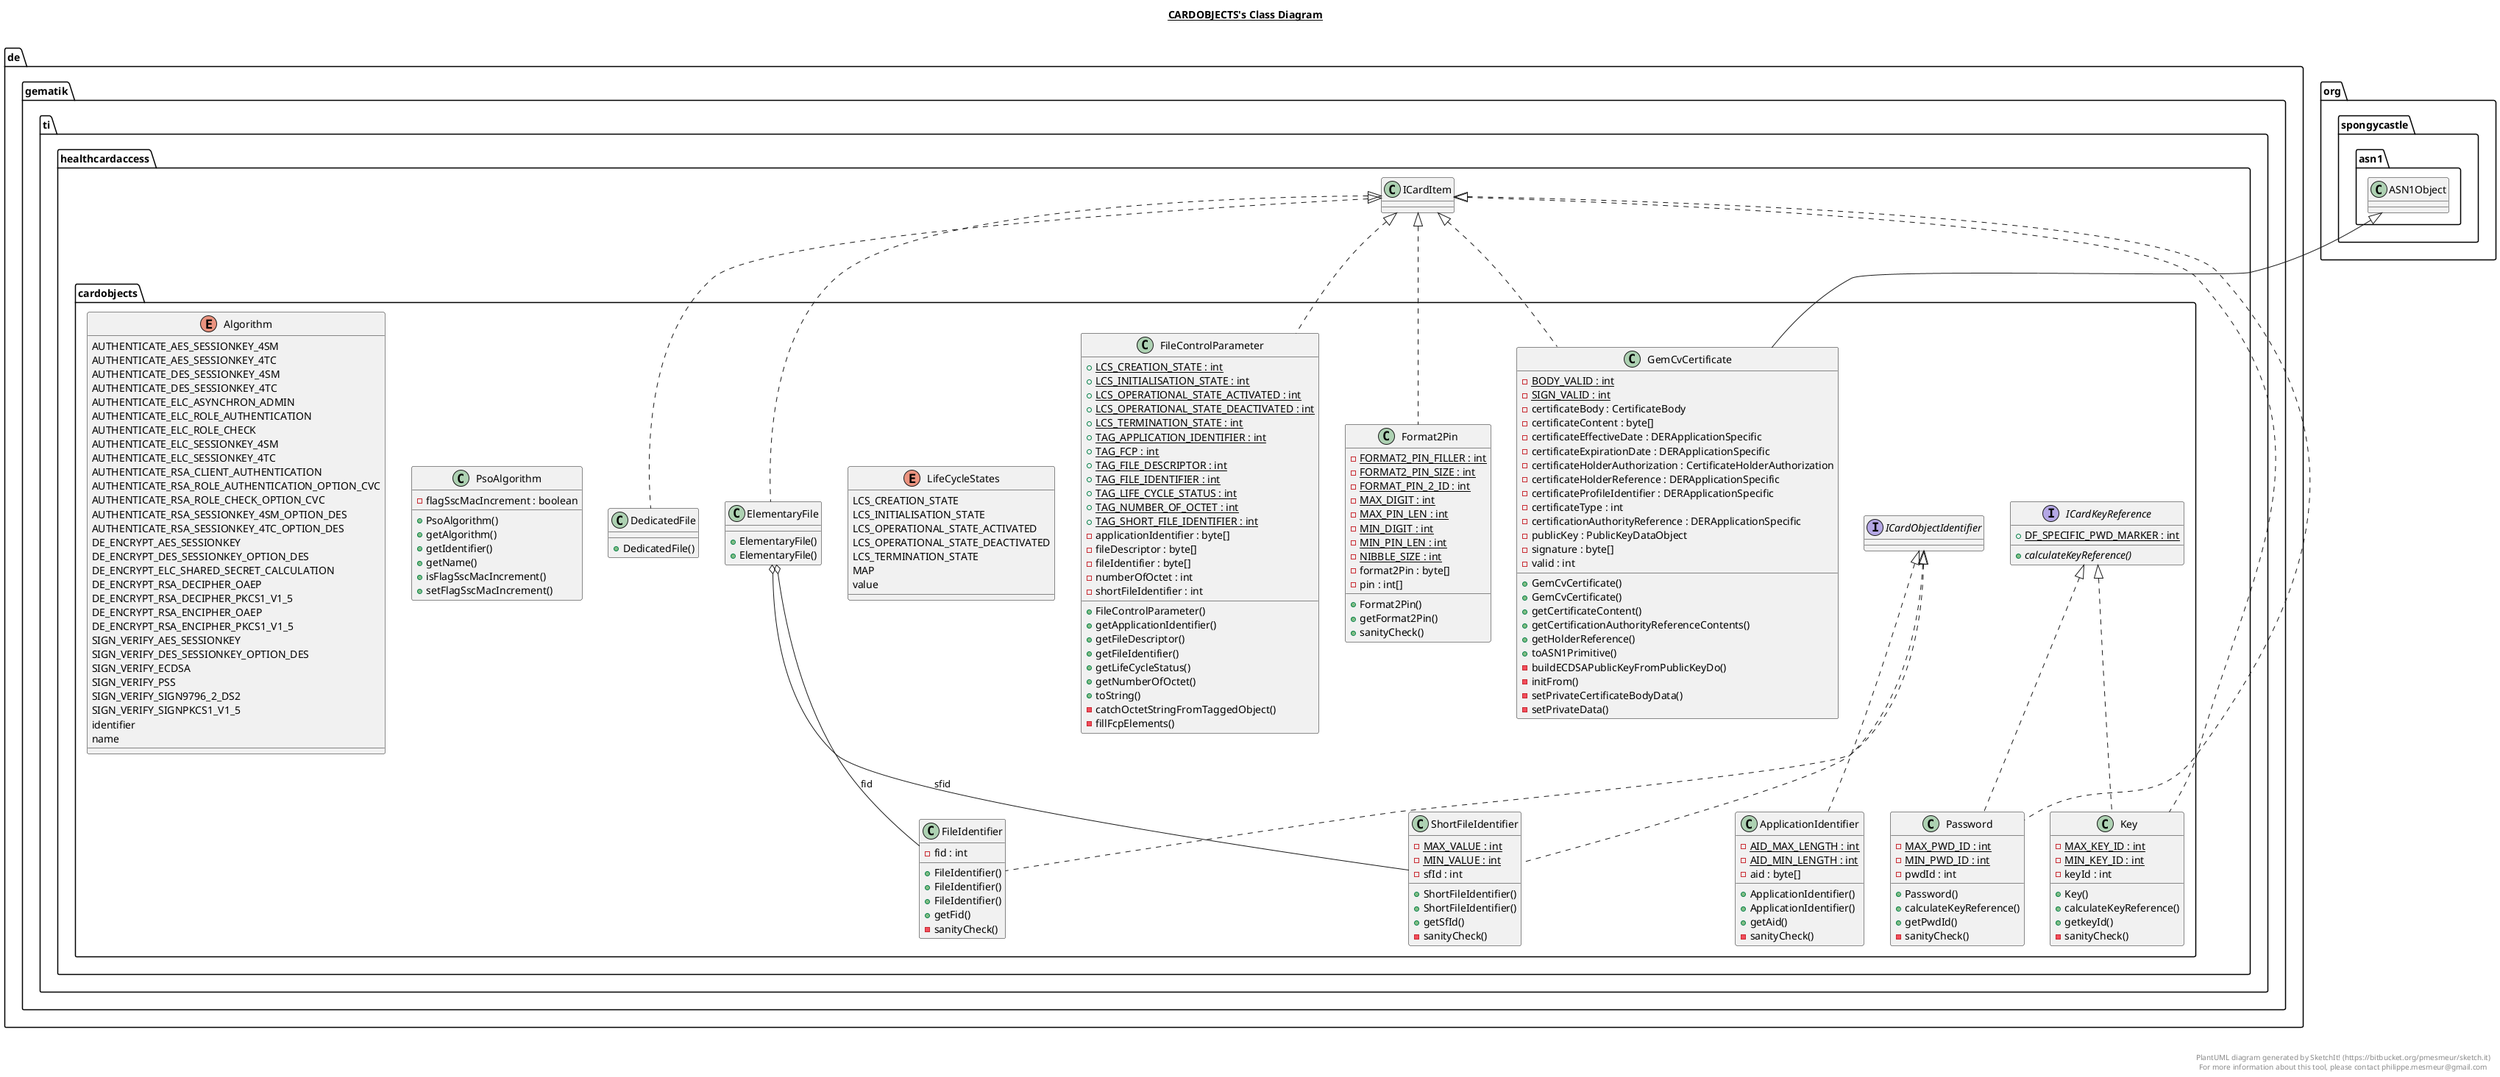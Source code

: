 @startuml

title __CARDOBJECTS's Class Diagram__\n

  namespace de.gematik.ti.healthcardaccess {
    namespace cardobjects {
      class de.gematik.ti.healthcardaccess.cardobjects.ApplicationIdentifier {
          {static} - AID_MAX_LENGTH : int
          {static} - AID_MIN_LENGTH : int
          - aid : byte[]
          + ApplicationIdentifier()
          + ApplicationIdentifier()
          + getAid()
          - sanityCheck()
      }
    }
  }
  

  namespace de.gematik.ti.healthcardaccess {
    namespace cardobjects {
      class de.gematik.ti.healthcardaccess.cardobjects.DedicatedFile {
          + DedicatedFile()
      }
    }
  }
  

  namespace de.gematik.ti.healthcardaccess {
    namespace cardobjects {
      class de.gematik.ti.healthcardaccess.cardobjects.ElementaryFile {
          + ElementaryFile()
          + ElementaryFile()
      }
    }
  }
  

  namespace de.gematik.ti.healthcardaccess {
    namespace cardobjects {
      class de.gematik.ti.healthcardaccess.cardobjects.FileControlParameter {
          {static} + LCS_CREATION_STATE : int
          {static} + LCS_INITIALISATION_STATE : int
          {static} + LCS_OPERATIONAL_STATE_ACTIVATED : int
          {static} + LCS_OPERATIONAL_STATE_DEACTIVATED : int
          {static} + LCS_TERMINATION_STATE : int
          {static} + TAG_APPLICATION_IDENTIFIER : int
          {static} + TAG_FCP : int
          {static} + TAG_FILE_DESCRIPTOR : int
          {static} + TAG_FILE_IDENTIFIER : int
          {static} + TAG_LIFE_CYCLE_STATUS : int
          {static} + TAG_NUMBER_OF_OCTET : int
          {static} + TAG_SHORT_FILE_IDENTIFIER : int
          - applicationIdentifier : byte[]
          - fileDescriptor : byte[]
          - fileIdentifier : byte[]
          - numberOfOctet : int
          - shortFileIdentifier : int
          + FileControlParameter()
          + getApplicationIdentifier()
          + getFileDescriptor()
          + getFileIdentifier()
          + getLifeCycleStatus()
          + getNumberOfOctet()
          + toString()
          - catchOctetStringFromTaggedObject()
          - fillFcpElements()
      }
    }
  }
  

  namespace de.gematik.ti.healthcardaccess {
    namespace cardobjects {
      enum LifeCycleStates {
        LCS_CREATION_STATE
        LCS_INITIALISATION_STATE
        LCS_OPERATIONAL_STATE_ACTIVATED
        LCS_OPERATIONAL_STATE_DEACTIVATED
        LCS_TERMINATION_STATE
        MAP
        value
      }
    }
  }
  

  namespace de.gematik.ti.healthcardaccess {
    namespace cardobjects {
      class de.gematik.ti.healthcardaccess.cardobjects.FileIdentifier {
          - fid : int
          + FileIdentifier()
          + FileIdentifier()
          + FileIdentifier()
          + getFid()
          - sanityCheck()
      }
    }
  }
  

  namespace de.gematik.ti.healthcardaccess {
    namespace cardobjects {
      class de.gematik.ti.healthcardaccess.cardobjects.Format2Pin {
          {static} - FORMAT2_PIN_FILLER : int
          {static} - FORMAT2_PIN_SIZE : int
          {static} - FORMAT_PIN_2_ID : int
          {static} - MAX_DIGIT : int
          {static} - MAX_PIN_LEN : int
          {static} - MIN_DIGIT : int
          {static} - MIN_PIN_LEN : int
          {static} - NIBBLE_SIZE : int
          - format2Pin : byte[]
          - pin : int[]
          + Format2Pin()
          + getFormat2Pin()
          + sanityCheck()
      }
    }
  }
  

  namespace de.gematik.ti.healthcardaccess {
    namespace cardobjects {
      class de.gematik.ti.healthcardaccess.cardobjects.GemCvCertificate {
          {static} - BODY_VALID : int
          {static} - SIGN_VALID : int
          - certificateBody : CertificateBody
          - certificateContent : byte[]
          - certificateEffectiveDate : DERApplicationSpecific
          - certificateExpirationDate : DERApplicationSpecific
          - certificateHolderAuthorization : CertificateHolderAuthorization
          - certificateHolderReference : DERApplicationSpecific
          - certificateProfileIdentifier : DERApplicationSpecific
          - certificateType : int
          - certificationAuthorityReference : DERApplicationSpecific
          - publicKey : PublicKeyDataObject
          - signature : byte[]
          - valid : int
          + GemCvCertificate()
          + GemCvCertificate()
          + getCertificateContent()
          + getCertificationAuthorityReferenceContents()
          + getHolderReference()
          + toASN1Primitive()
          - buildECDSAPublicKeyFromPublicKeyDo()
          - initFrom()
          - setPrivateCertificateBodyData()
          - setPrivateData()
      }
    }
  }
  

  namespace de.gematik.ti.healthcardaccess {
    namespace cardobjects {
      interface de.gematik.ti.healthcardaccess.cardobjects.ICardKeyReference {
          {static} + DF_SPECIFIC_PWD_MARKER : int
          {abstract} + calculateKeyReference()
      }
    }
  }
  

  namespace de.gematik.ti.healthcardaccess {
    namespace cardobjects {
      interface de.gematik.ti.healthcardaccess.cardobjects.ICardObjectIdentifier {
      }
    }
  }
  

  namespace de.gematik.ti.healthcardaccess {
    namespace cardobjects {
      class de.gematik.ti.healthcardaccess.cardobjects.Key {
          {static} - MAX_KEY_ID : int
          {static} - MIN_KEY_ID : int
          - keyId : int
          + Key()
          + calculateKeyReference()
          + getkeyId()
          - sanityCheck()
      }
    }
  }
  

  namespace de.gematik.ti.healthcardaccess {
    namespace cardobjects {
      class de.gematik.ti.healthcardaccess.cardobjects.Password {
          {static} - MAX_PWD_ID : int
          {static} - MIN_PWD_ID : int
          - pwdId : int
          + Password()
          + calculateKeyReference()
          + getPwdId()
          - sanityCheck()
      }
    }
  }
  

  namespace de.gematik.ti.healthcardaccess {
    namespace cardobjects {
      class de.gematik.ti.healthcardaccess.cardobjects.PsoAlgorithm {
          - flagSscMacIncrement : boolean
          + PsoAlgorithm()
          + getAlgorithm()
          + getIdentifier()
          + getName()
          + isFlagSscMacIncrement()
          + setFlagSscMacIncrement()
      }
    }
  }
  

  namespace de.gematik.ti.healthcardaccess {
    namespace cardobjects {
      enum Algorithm {
        AUTHENTICATE_AES_SESSIONKEY_4SM
        AUTHENTICATE_AES_SESSIONKEY_4TC
        AUTHENTICATE_DES_SESSIONKEY_4SM
        AUTHENTICATE_DES_SESSIONKEY_4TC
        AUTHENTICATE_ELC_ASYNCHRON_ADMIN
        AUTHENTICATE_ELC_ROLE_AUTHENTICATION
        AUTHENTICATE_ELC_ROLE_CHECK
        AUTHENTICATE_ELC_SESSIONKEY_4SM
        AUTHENTICATE_ELC_SESSIONKEY_4TC
        AUTHENTICATE_RSA_CLIENT_AUTHENTICATION
        AUTHENTICATE_RSA_ROLE_AUTHENTICATION_OPTION_CVC
        AUTHENTICATE_RSA_ROLE_CHECK_OPTION_CVC
        AUTHENTICATE_RSA_SESSIONKEY_4SM_OPTION_DES
        AUTHENTICATE_RSA_SESSIONKEY_4TC_OPTION_DES
        DE_ENCRYPT_AES_SESSIONKEY
        DE_ENCRYPT_DES_SESSIONKEY_OPTION_DES
        DE_ENCRYPT_ELC_SHARED_SECRET_CALCULATION
        DE_ENCRYPT_RSA_DECIPHER_OAEP
        DE_ENCRYPT_RSA_DECIPHER_PKCS1_V1_5
        DE_ENCRYPT_RSA_ENCIPHER_OAEP
        DE_ENCRYPT_RSA_ENCIPHER_PKCS1_V1_5
        SIGN_VERIFY_AES_SESSIONKEY
        SIGN_VERIFY_DES_SESSIONKEY_OPTION_DES
        SIGN_VERIFY_ECDSA
        SIGN_VERIFY_PSS
        SIGN_VERIFY_SIGN9796_2_DS2
        SIGN_VERIFY_SIGNPKCS1_V1_5
        identifier
        name
      }
    }
  }
  

  namespace de.gematik.ti.healthcardaccess {
    namespace cardobjects {
      class de.gematik.ti.healthcardaccess.cardobjects.ShortFileIdentifier {
          {static} - MAX_VALUE : int
          {static} - MIN_VALUE : int
          - sfId : int
          + ShortFileIdentifier()
          + ShortFileIdentifier()
          + getSfId()
          - sanityCheck()
      }
    }
  }
  

  de.gematik.ti.healthcardaccess.cardobjects.ApplicationIdentifier .up.|> de.gematik.ti.healthcardaccess.cardobjects.ICardObjectIdentifier
  de.gematik.ti.healthcardaccess.cardobjects.DedicatedFile .up.|> de.gematik.ti.healthcardaccess.ICardItem
  de.gematik.ti.healthcardaccess.cardobjects.ElementaryFile .up.|> de.gematik.ti.healthcardaccess.ICardItem
  de.gematik.ti.healthcardaccess.cardobjects.ElementaryFile o-- de.gematik.ti.healthcardaccess.cardobjects.FileIdentifier : fid
  de.gematik.ti.healthcardaccess.cardobjects.ElementaryFile o-- de.gematik.ti.healthcardaccess.cardobjects.ShortFileIdentifier : sfid
  de.gematik.ti.healthcardaccess.cardobjects.FileControlParameter .up.|> de.gematik.ti.healthcardaccess.ICardItem
  de.gematik.ti.healthcardaccess.cardobjects.FileControlParameter o-- de.gematik.ti.healthcardaccess.cardobjects.FileControlParameter.LifeCycleStates : lifeCycleStatus
  de.gematik.ti.healthcardaccess.cardobjects.FileControlParameter +-down- de.gematik.ti.healthcardaccess.cardobjects.FileControlParameter.LifeCycleStates
  de.gematik.ti.healthcardaccess.cardobjects.FileIdentifier .up.|> de.gematik.ti.healthcardaccess.cardobjects.ICardObjectIdentifier
  de.gematik.ti.healthcardaccess.cardobjects.Format2Pin .up.|> de.gematik.ti.healthcardaccess.ICardItem
  de.gematik.ti.healthcardaccess.cardobjects.GemCvCertificate .up.|> de.gematik.ti.healthcardaccess.ICardItem
  de.gematik.ti.healthcardaccess.cardobjects.GemCvCertificate -up-|> org.spongycastle.asn1.ASN1Object
  de.gematik.ti.healthcardaccess.cardobjects.Key .up.|> de.gematik.ti.healthcardaccess.ICardItem
  de.gematik.ti.healthcardaccess.cardobjects.Key .up.|> de.gematik.ti.healthcardaccess.cardobjects.ICardKeyReference
  de.gematik.ti.healthcardaccess.cardobjects.Password .up.|> de.gematik.ti.healthcardaccess.ICardItem
  de.gematik.ti.healthcardaccess.cardobjects.Password .up.|> de.gematik.ti.healthcardaccess.cardobjects.ICardKeyReference
  de.gematik.ti.healthcardaccess.cardobjects.PsoAlgorithm o-- de.gematik.ti.healthcardaccess.cardobjects.PsoAlgorithm.Algorithm : algorithm
  de.gematik.ti.healthcardaccess.cardobjects.PsoAlgorithm +-down- de.gematik.ti.healthcardaccess.cardobjects.PsoAlgorithm.Algorithm
  de.gematik.ti.healthcardaccess.cardobjects.ShortFileIdentifier .up.|> de.gematik.ti.healthcardaccess.cardobjects.ICardObjectIdentifier


right footer


PlantUML diagram generated by SketchIt! (https://bitbucket.org/pmesmeur/sketch.it)
For more information about this tool, please contact philippe.mesmeur@gmail.com
endfooter

@enduml
